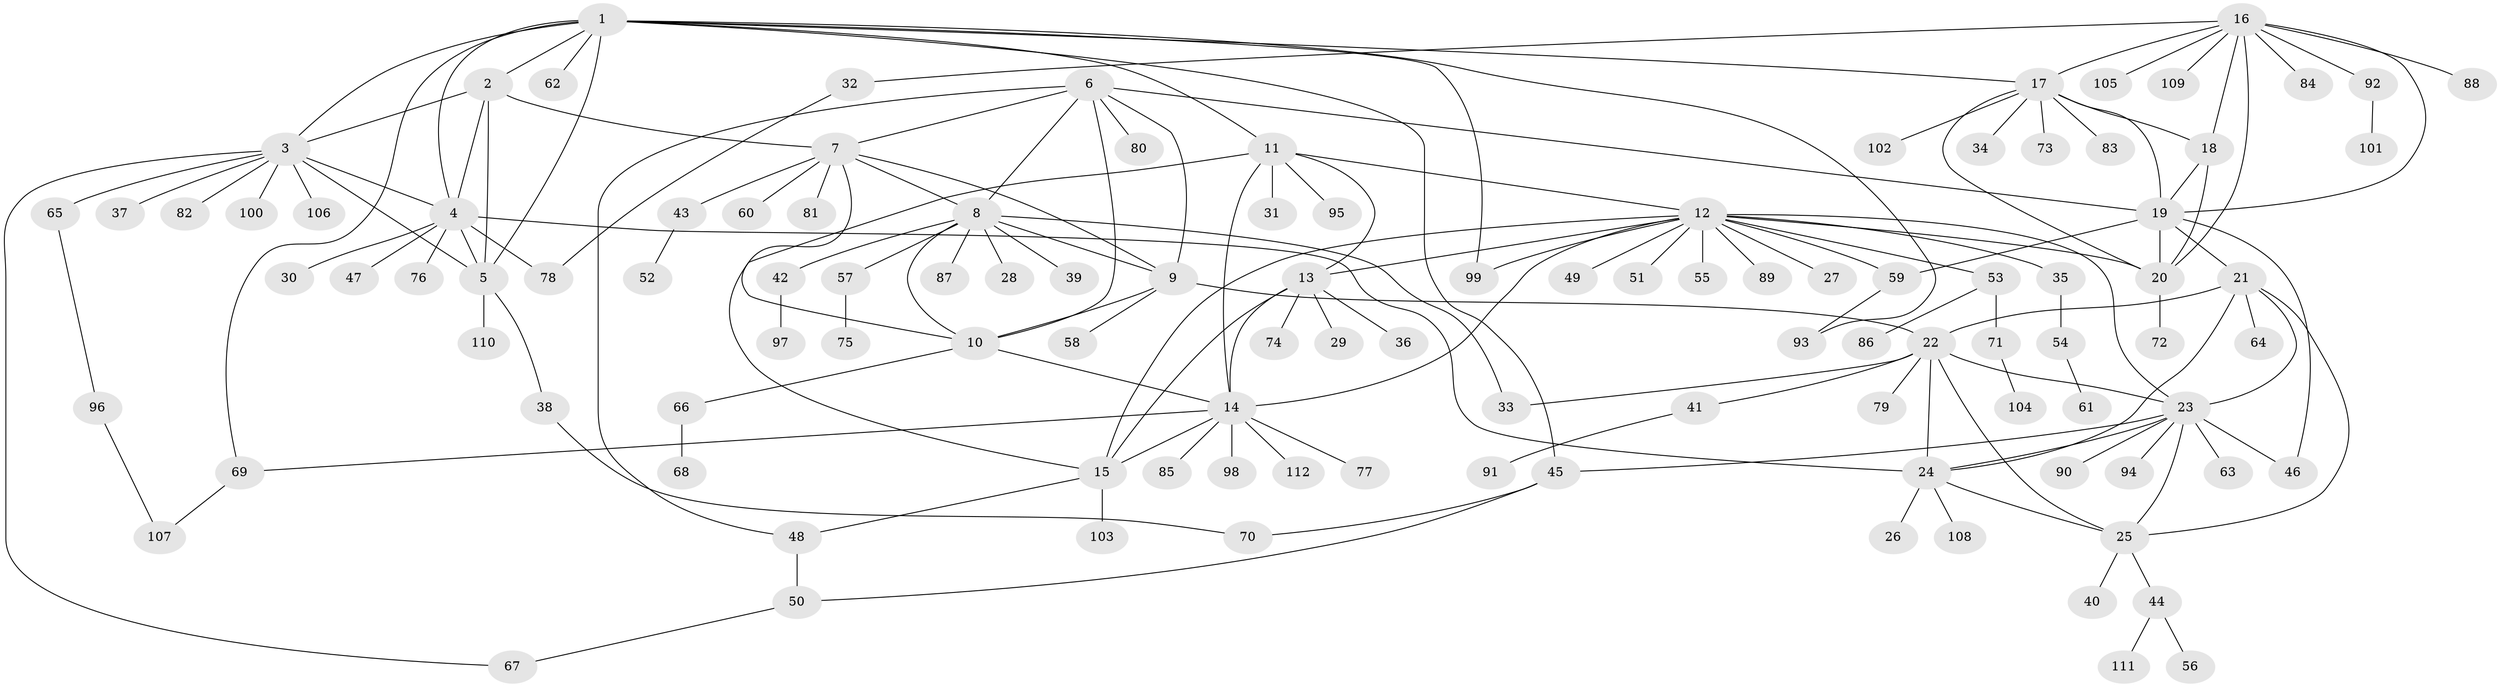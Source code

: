 // coarse degree distribution, {11: 0.014925373134328358, 5: 0.029850746268656716, 7: 0.014925373134328358, 3: 0.014925373134328358, 13: 0.029850746268656716, 1: 0.8059701492537313, 9: 0.014925373134328358, 4: 0.014925373134328358, 14: 0.014925373134328358, 2: 0.029850746268656716, 16: 0.014925373134328358}
// Generated by graph-tools (version 1.1) at 2025/58/03/04/25 21:58:07]
// undirected, 112 vertices, 160 edges
graph export_dot {
graph [start="1"]
  node [color=gray90,style=filled];
  1;
  2;
  3;
  4;
  5;
  6;
  7;
  8;
  9;
  10;
  11;
  12;
  13;
  14;
  15;
  16;
  17;
  18;
  19;
  20;
  21;
  22;
  23;
  24;
  25;
  26;
  27;
  28;
  29;
  30;
  31;
  32;
  33;
  34;
  35;
  36;
  37;
  38;
  39;
  40;
  41;
  42;
  43;
  44;
  45;
  46;
  47;
  48;
  49;
  50;
  51;
  52;
  53;
  54;
  55;
  56;
  57;
  58;
  59;
  60;
  61;
  62;
  63;
  64;
  65;
  66;
  67;
  68;
  69;
  70;
  71;
  72;
  73;
  74;
  75;
  76;
  77;
  78;
  79;
  80;
  81;
  82;
  83;
  84;
  85;
  86;
  87;
  88;
  89;
  90;
  91;
  92;
  93;
  94;
  95;
  96;
  97;
  98;
  99;
  100;
  101;
  102;
  103;
  104;
  105;
  106;
  107;
  108;
  109;
  110;
  111;
  112;
  1 -- 2;
  1 -- 3;
  1 -- 4;
  1 -- 5;
  1 -- 11;
  1 -- 17;
  1 -- 45;
  1 -- 62;
  1 -- 69;
  1 -- 93;
  1 -- 99;
  2 -- 3;
  2 -- 4;
  2 -- 5;
  2 -- 7;
  3 -- 4;
  3 -- 5;
  3 -- 37;
  3 -- 65;
  3 -- 67;
  3 -- 82;
  3 -- 100;
  3 -- 106;
  4 -- 5;
  4 -- 24;
  4 -- 30;
  4 -- 47;
  4 -- 76;
  4 -- 78;
  5 -- 38;
  5 -- 110;
  6 -- 7;
  6 -- 8;
  6 -- 9;
  6 -- 10;
  6 -- 19;
  6 -- 48;
  6 -- 80;
  7 -- 8;
  7 -- 9;
  7 -- 10;
  7 -- 43;
  7 -- 60;
  7 -- 81;
  8 -- 9;
  8 -- 10;
  8 -- 28;
  8 -- 33;
  8 -- 39;
  8 -- 42;
  8 -- 57;
  8 -- 87;
  9 -- 10;
  9 -- 22;
  9 -- 58;
  10 -- 14;
  10 -- 66;
  11 -- 12;
  11 -- 13;
  11 -- 14;
  11 -- 15;
  11 -- 31;
  11 -- 95;
  12 -- 13;
  12 -- 14;
  12 -- 15;
  12 -- 20;
  12 -- 23;
  12 -- 27;
  12 -- 35;
  12 -- 49;
  12 -- 51;
  12 -- 53;
  12 -- 55;
  12 -- 59;
  12 -- 89;
  12 -- 99;
  13 -- 14;
  13 -- 15;
  13 -- 29;
  13 -- 36;
  13 -- 74;
  14 -- 15;
  14 -- 69;
  14 -- 77;
  14 -- 85;
  14 -- 98;
  14 -- 112;
  15 -- 48;
  15 -- 103;
  16 -- 17;
  16 -- 18;
  16 -- 19;
  16 -- 20;
  16 -- 32;
  16 -- 84;
  16 -- 88;
  16 -- 92;
  16 -- 105;
  16 -- 109;
  17 -- 18;
  17 -- 19;
  17 -- 20;
  17 -- 34;
  17 -- 73;
  17 -- 83;
  17 -- 102;
  18 -- 19;
  18 -- 20;
  19 -- 20;
  19 -- 21;
  19 -- 46;
  19 -- 59;
  20 -- 72;
  21 -- 22;
  21 -- 23;
  21 -- 24;
  21 -- 25;
  21 -- 64;
  22 -- 23;
  22 -- 24;
  22 -- 25;
  22 -- 33;
  22 -- 41;
  22 -- 79;
  23 -- 24;
  23 -- 25;
  23 -- 45;
  23 -- 46;
  23 -- 63;
  23 -- 90;
  23 -- 94;
  24 -- 25;
  24 -- 26;
  24 -- 108;
  25 -- 40;
  25 -- 44;
  32 -- 78;
  35 -- 54;
  38 -- 70;
  41 -- 91;
  42 -- 97;
  43 -- 52;
  44 -- 56;
  44 -- 111;
  45 -- 50;
  45 -- 70;
  48 -- 50;
  50 -- 67;
  53 -- 71;
  53 -- 86;
  54 -- 61;
  57 -- 75;
  59 -- 93;
  65 -- 96;
  66 -- 68;
  69 -- 107;
  71 -- 104;
  92 -- 101;
  96 -- 107;
}
